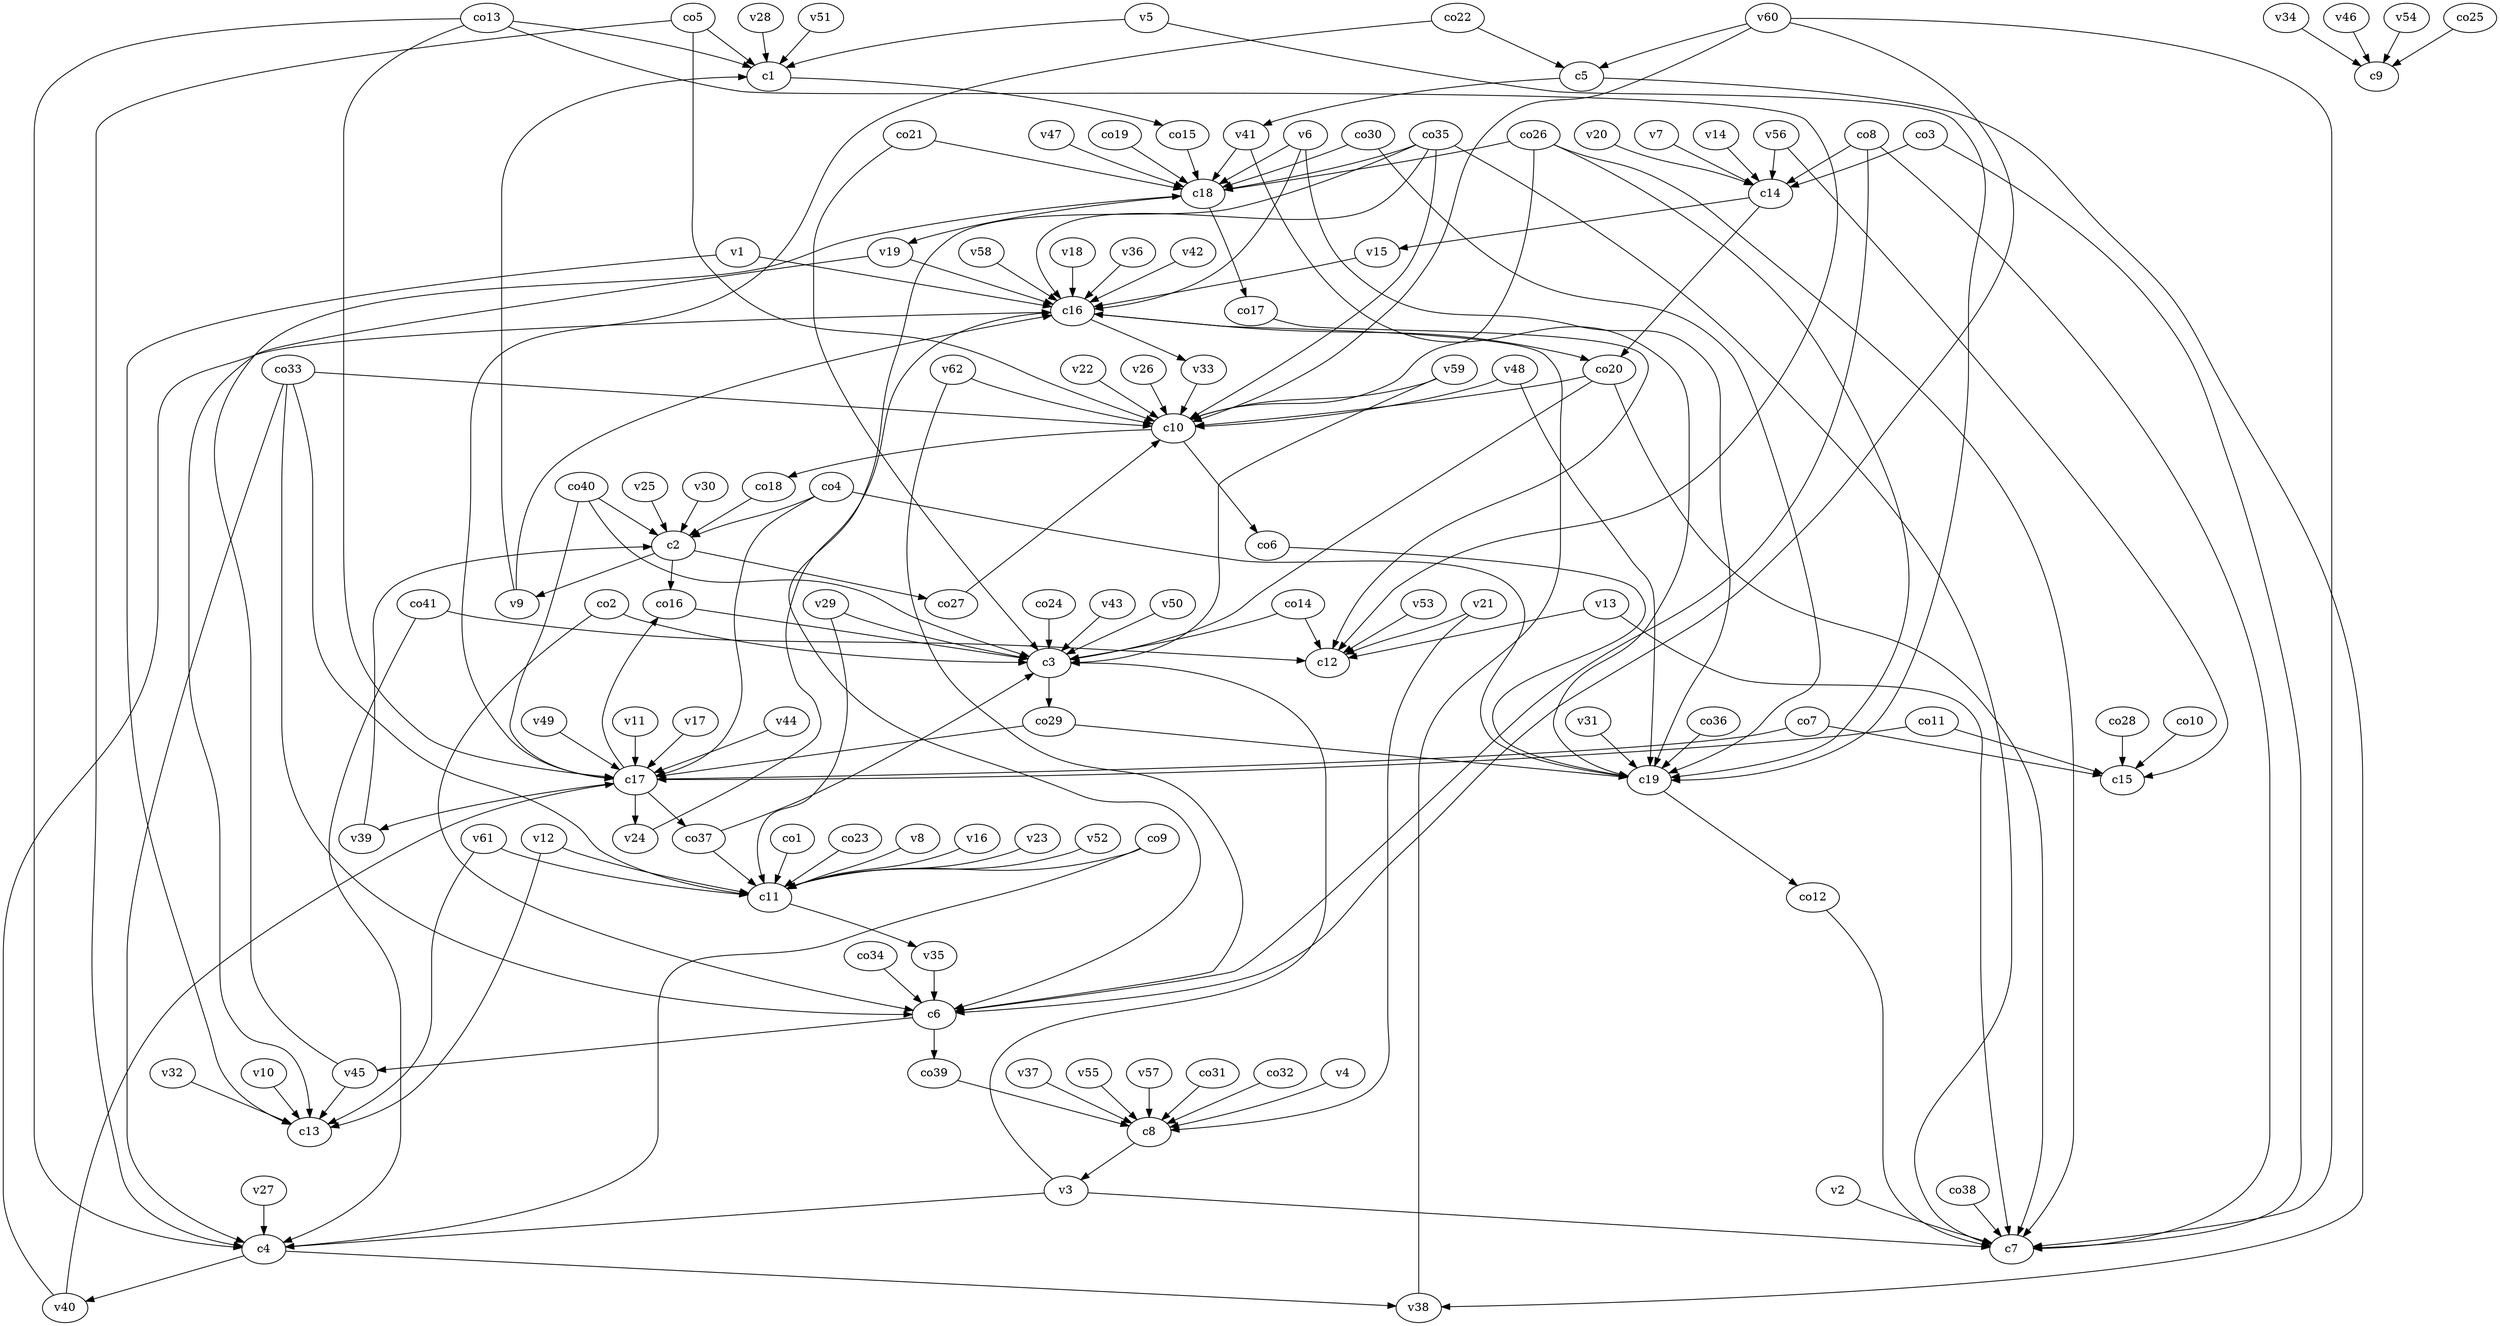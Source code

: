 strict digraph  {
c1;
c2;
c3;
c4;
c5;
c6;
c7;
c8;
c9;
c10;
c11;
c12;
c13;
c14;
c15;
c16;
c17;
c18;
c19;
v1;
v2;
v3;
v4;
v5;
v6;
v7;
v8;
v9;
v10;
v11;
v12;
v13;
v14;
v15;
v16;
v17;
v18;
v19;
v20;
v21;
v22;
v23;
v24;
v25;
v26;
v27;
v28;
v29;
v30;
v31;
v32;
v33;
v34;
v35;
v36;
v37;
v38;
v39;
v40;
v41;
v42;
v43;
v44;
v45;
v46;
v47;
v48;
v49;
v50;
v51;
v52;
v53;
v54;
v55;
v56;
v57;
v58;
v59;
v60;
v61;
v62;
co1;
co2;
co3;
co4;
co5;
co6;
co7;
co8;
co9;
co10;
co11;
co12;
co13;
co14;
co15;
co16;
co17;
co18;
co19;
co20;
co21;
co22;
co23;
co24;
co25;
co26;
co27;
co28;
co29;
co30;
co31;
co32;
co33;
co34;
co35;
co36;
co37;
co38;
co39;
co40;
co41;
c1 -> co15  [weight=1];
c2 -> co16  [weight=1];
c2 -> v9  [weight=1];
c2 -> co27  [weight=1];
c3 -> co29  [weight=1];
c4 -> v40  [weight=1];
c4 -> v38  [weight=1];
c5 -> v38  [weight=1];
c5 -> v41  [weight=1];
c6 -> v45  [weight=1];
c6 -> co39  [weight=1];
c8 -> v3  [weight=1];
c10 -> co6  [weight=1];
c10 -> co18  [weight=1];
c11 -> v35  [weight=1];
c14 -> co20  [weight=1];
c14 -> v15  [weight=1];
c16 -> v33  [weight=1];
c16 -> co20  [weight=1];
c17 -> v24  [weight=1];
c17 -> co16  [weight=1];
c17 -> v39  [weight=1];
c17 -> co37  [weight=1];
c18 -> co17  [weight=1];
c18 -> v19  [weight=1];
c19 -> co12  [weight=1];
v1 -> c16  [weight=1];
v1 -> c13  [weight=1];
v2 -> c7  [weight=1];
v3 -> c3  [weight=1];
v3 -> c7  [weight=1];
v3 -> c4  [weight=1];
v4 -> c8  [weight=1];
v5 -> c1  [weight=1];
v5 -> c19  [weight=1];
v6 -> c19  [weight=1];
v6 -> c16  [weight=1];
v6 -> c18  [weight=1];
v7 -> c14  [weight=1];
v8 -> c11  [weight=1];
v9 -> c1  [weight=1];
v9 -> c16  [weight=1];
v10 -> c13  [weight=1];
v11 -> c17  [weight=1];
v12 -> c13  [weight=1];
v12 -> c11  [weight=1];
v13 -> c7  [weight=1];
v13 -> c12  [weight=1];
v14 -> c14  [weight=1];
v15 -> c16  [weight=1];
v16 -> c11  [weight=1];
v17 -> c17  [weight=1];
v18 -> c16  [weight=1];
v19 -> c16  [weight=1];
v19 -> c13  [weight=1];
v20 -> c14  [weight=1];
v21 -> c8  [weight=1];
v21 -> c12  [weight=1];
v22 -> c10  [weight=1];
v23 -> c11  [weight=1];
v24 -> c16  [weight=1];
v25 -> c2  [weight=1];
v26 -> c10  [weight=1];
v27 -> c4  [weight=1];
v28 -> c1  [weight=1];
v29 -> c3  [weight=1];
v29 -> c11  [weight=1];
v30 -> c2  [weight=1];
v31 -> c19  [weight=1];
v32 -> c13  [weight=1];
v33 -> c10  [weight=1];
v34 -> c9  [weight=1];
v35 -> c6  [weight=1];
v36 -> c16  [weight=1];
v37 -> c8  [weight=1];
v38 -> c16  [weight=1];
v39 -> c2  [weight=1];
v40 -> c17  [weight=1];
v40 -> c16  [weight=1];
v41 -> c18  [weight=1];
v41 -> c19  [weight=1];
v42 -> c16  [weight=1];
v43 -> c3  [weight=1];
v44 -> c17  [weight=1];
v45 -> c18  [weight=1];
v45 -> c13  [weight=1];
v46 -> c9  [weight=1];
v47 -> c18  [weight=1];
v48 -> c10  [weight=1];
v48 -> c19  [weight=1];
v49 -> c17  [weight=1];
v50 -> c3  [weight=1];
v51 -> c1  [weight=1];
v52 -> c11  [weight=1];
v53 -> c12  [weight=1];
v54 -> c9  [weight=1];
v55 -> c8  [weight=1];
v56 -> c15  [weight=1];
v56 -> c14  [weight=1];
v57 -> c8  [weight=1];
v58 -> c16  [weight=1];
v59 -> c10  [weight=1];
v59 -> c3  [weight=1];
v60 -> c5  [weight=1];
v60 -> c6  [weight=1];
v60 -> c10  [weight=1];
v60 -> c7  [weight=1];
v61 -> c11  [weight=1];
v61 -> c13  [weight=1];
v62 -> c6  [weight=1];
v62 -> c10  [weight=1];
co1 -> c11  [weight=1];
co2 -> c6  [weight=1];
co2 -> c3  [weight=1];
co3 -> c14  [weight=1];
co3 -> c7  [weight=1];
co4 -> c2  [weight=1];
co4 -> c19  [weight=1];
co4 -> c17  [weight=1];
co5 -> c10  [weight=1];
co5 -> c1  [weight=1];
co5 -> c4  [weight=1];
co6 -> c19  [weight=1];
co7 -> c17  [weight=1];
co7 -> c15  [weight=1];
co8 -> c6  [weight=1];
co8 -> c7  [weight=1];
co8 -> c14  [weight=1];
co9 -> c4  [weight=1];
co9 -> c11  [weight=1];
co10 -> c15  [weight=1];
co11 -> c15  [weight=1];
co11 -> c17  [weight=1];
co12 -> c7  [weight=1];
co13 -> c1  [weight=1];
co13 -> c12  [weight=1];
co13 -> c17  [weight=1];
co13 -> c4  [weight=1];
co14 -> c3  [weight=1];
co14 -> c12  [weight=1];
co15 -> c18  [weight=1];
co16 -> c3  [weight=1];
co17 -> c12  [weight=1];
co18 -> c2  [weight=1];
co19 -> c18  [weight=1];
co20 -> c3  [weight=1];
co20 -> c10  [weight=1];
co20 -> c7  [weight=1];
co21 -> c18  [weight=1];
co21 -> c3  [weight=1];
co22 -> c17  [weight=1];
co22 -> c5  [weight=1];
co23 -> c11  [weight=1];
co24 -> c3  [weight=1];
co25 -> c9  [weight=1];
co26 -> c10  [weight=1];
co26 -> c18  [weight=1];
co26 -> c7  [weight=1];
co26 -> c19  [weight=1];
co27 -> c10  [weight=1];
co28 -> c15  [weight=1];
co29 -> c19  [weight=1];
co29 -> c17  [weight=1];
co30 -> c19  [weight=1];
co30 -> c18  [weight=1];
co31 -> c8  [weight=1];
co32 -> c8  [weight=1];
co33 -> c6  [weight=1];
co33 -> c4  [weight=1];
co33 -> c11  [weight=1];
co33 -> c10  [weight=1];
co34 -> c6  [weight=1];
co35 -> c6  [weight=1];
co35 -> c10  [weight=1];
co35 -> c16  [weight=1];
co35 -> c7  [weight=1];
co35 -> c18  [weight=1];
co36 -> c19  [weight=1];
co37 -> c11  [weight=1];
co37 -> c3  [weight=1];
co38 -> c7  [weight=1];
co39 -> c8  [weight=1];
co40 -> c17  [weight=1];
co40 -> c2  [weight=1];
co40 -> c3  [weight=1];
co41 -> c4  [weight=1];
co41 -> c12  [weight=1];
}
